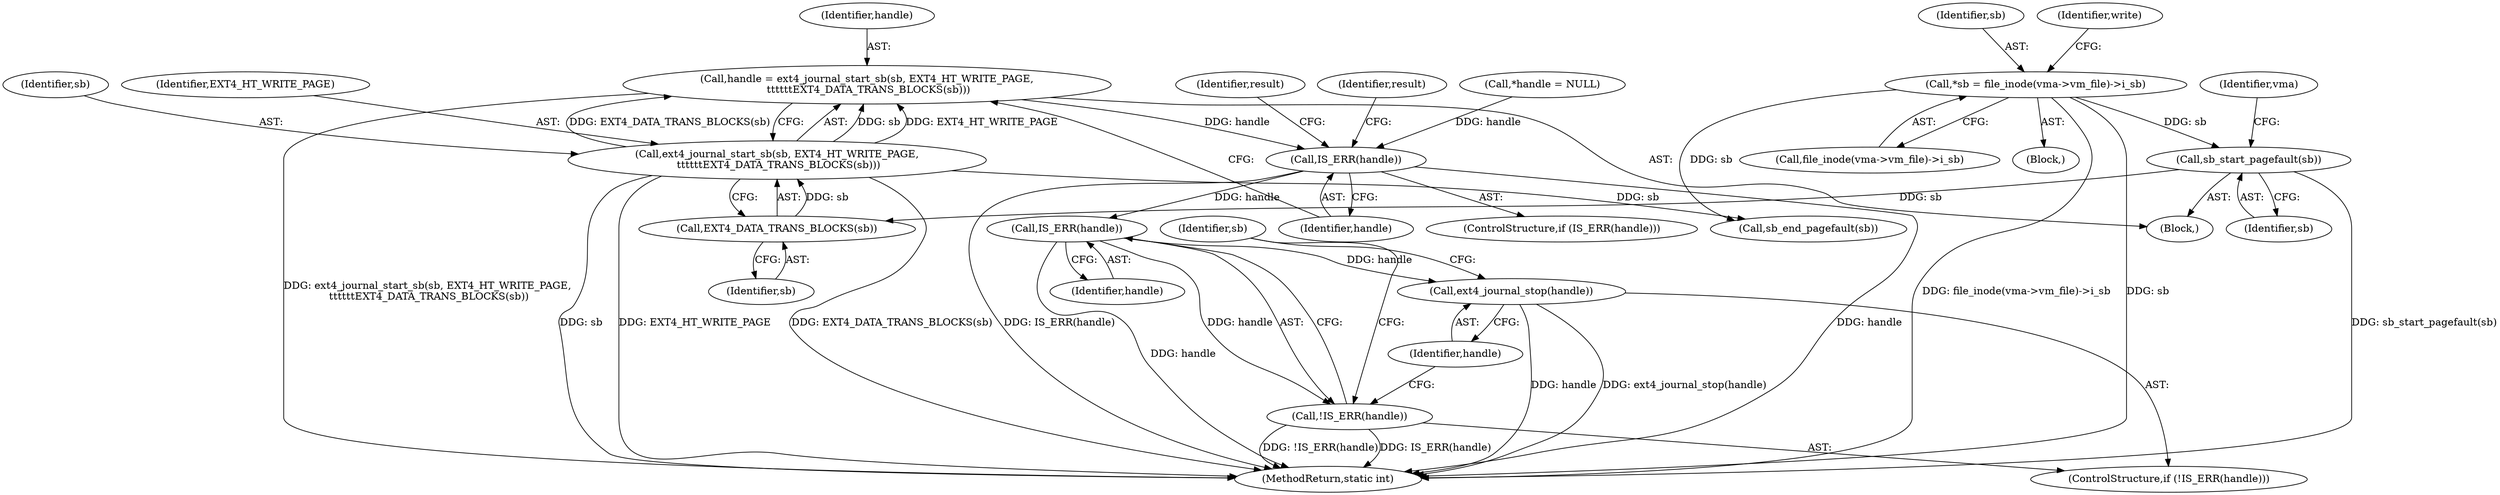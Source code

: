 digraph "0_linux_ea3d7209ca01da209cda6f0dea8be9cc4b7a933b_2@pointer" {
"1000135" [label="(Call,handle = ext4_journal_start_sb(sb, EXT4_HT_WRITE_PAGE,\n \t\t\t\t\t\tEXT4_DATA_TRANS_BLOCKS(sb)))"];
"1000137" [label="(Call,ext4_journal_start_sb(sb, EXT4_HT_WRITE_PAGE,\n \t\t\t\t\t\tEXT4_DATA_TRANS_BLOCKS(sb)))"];
"1000140" [label="(Call,EXT4_DATA_TRANS_BLOCKS(sb))"];
"1000129" [label="(Call,sb_start_pagefault(sb))"];
"1000110" [label="(Call,*sb = file_inode(vma->vm_file)->i_sb)"];
"1000143" [label="(Call,IS_ERR(handle))"];
"1000161" [label="(Call,IS_ERR(handle))"];
"1000160" [label="(Call,!IS_ERR(handle))"];
"1000163" [label="(Call,ext4_journal_stop(handle))"];
"1000128" [label="(Block,)"];
"1000135" [label="(Call,handle = ext4_journal_start_sb(sb, EXT4_HT_WRITE_PAGE,\n \t\t\t\t\t\tEXT4_DATA_TRANS_BLOCKS(sb)))"];
"1000142" [label="(ControlStructure,if (IS_ERR(handle)))"];
"1000138" [label="(Identifier,sb)"];
"1000110" [label="(Call,*sb = file_inode(vma->vm_file)->i_sb)"];
"1000112" [label="(Call,file_inode(vma->vm_file)->i_sb)"];
"1000163" [label="(Call,ext4_journal_stop(handle))"];
"1000169" [label="(MethodReturn,static int)"];
"1000139" [label="(Identifier,EXT4_HT_WRITE_PAGE)"];
"1000120" [label="(Identifier,write)"];
"1000166" [label="(Identifier,sb)"];
"1000159" [label="(ControlStructure,if (!IS_ERR(handle)))"];
"1000140" [label="(Call,EXT4_DATA_TRANS_BLOCKS(sb))"];
"1000162" [label="(Identifier,handle)"];
"1000161" [label="(Call,IS_ERR(handle))"];
"1000144" [label="(Identifier,handle)"];
"1000143" [label="(Call,IS_ERR(handle))"];
"1000150" [label="(Identifier,result)"];
"1000160" [label="(Call,!IS_ERR(handle))"];
"1000137" [label="(Call,ext4_journal_start_sb(sb, EXT4_HT_WRITE_PAGE,\n \t\t\t\t\t\tEXT4_DATA_TRANS_BLOCKS(sb)))"];
"1000164" [label="(Identifier,handle)"];
"1000165" [label="(Call,sb_end_pagefault(sb))"];
"1000146" [label="(Identifier,result)"];
"1000141" [label="(Identifier,sb)"];
"1000106" [label="(Call,*handle = NULL)"];
"1000133" [label="(Identifier,vma)"];
"1000103" [label="(Block,)"];
"1000136" [label="(Identifier,handle)"];
"1000130" [label="(Identifier,sb)"];
"1000129" [label="(Call,sb_start_pagefault(sb))"];
"1000111" [label="(Identifier,sb)"];
"1000135" -> "1000128"  [label="AST: "];
"1000135" -> "1000137"  [label="CFG: "];
"1000136" -> "1000135"  [label="AST: "];
"1000137" -> "1000135"  [label="AST: "];
"1000144" -> "1000135"  [label="CFG: "];
"1000135" -> "1000169"  [label="DDG: ext4_journal_start_sb(sb, EXT4_HT_WRITE_PAGE,\n \t\t\t\t\t\tEXT4_DATA_TRANS_BLOCKS(sb))"];
"1000137" -> "1000135"  [label="DDG: sb"];
"1000137" -> "1000135"  [label="DDG: EXT4_HT_WRITE_PAGE"];
"1000137" -> "1000135"  [label="DDG: EXT4_DATA_TRANS_BLOCKS(sb)"];
"1000135" -> "1000143"  [label="DDG: handle"];
"1000137" -> "1000140"  [label="CFG: "];
"1000138" -> "1000137"  [label="AST: "];
"1000139" -> "1000137"  [label="AST: "];
"1000140" -> "1000137"  [label="AST: "];
"1000137" -> "1000169"  [label="DDG: sb"];
"1000137" -> "1000169"  [label="DDG: EXT4_HT_WRITE_PAGE"];
"1000137" -> "1000169"  [label="DDG: EXT4_DATA_TRANS_BLOCKS(sb)"];
"1000140" -> "1000137"  [label="DDG: sb"];
"1000137" -> "1000165"  [label="DDG: sb"];
"1000140" -> "1000141"  [label="CFG: "];
"1000141" -> "1000140"  [label="AST: "];
"1000129" -> "1000140"  [label="DDG: sb"];
"1000129" -> "1000128"  [label="AST: "];
"1000129" -> "1000130"  [label="CFG: "];
"1000130" -> "1000129"  [label="AST: "];
"1000133" -> "1000129"  [label="CFG: "];
"1000129" -> "1000169"  [label="DDG: sb_start_pagefault(sb)"];
"1000110" -> "1000129"  [label="DDG: sb"];
"1000110" -> "1000103"  [label="AST: "];
"1000110" -> "1000112"  [label="CFG: "];
"1000111" -> "1000110"  [label="AST: "];
"1000112" -> "1000110"  [label="AST: "];
"1000120" -> "1000110"  [label="CFG: "];
"1000110" -> "1000169"  [label="DDG: file_inode(vma->vm_file)->i_sb"];
"1000110" -> "1000169"  [label="DDG: sb"];
"1000110" -> "1000165"  [label="DDG: sb"];
"1000143" -> "1000142"  [label="AST: "];
"1000143" -> "1000144"  [label="CFG: "];
"1000144" -> "1000143"  [label="AST: "];
"1000146" -> "1000143"  [label="CFG: "];
"1000150" -> "1000143"  [label="CFG: "];
"1000143" -> "1000169"  [label="DDG: handle"];
"1000143" -> "1000169"  [label="DDG: IS_ERR(handle)"];
"1000106" -> "1000143"  [label="DDG: handle"];
"1000143" -> "1000161"  [label="DDG: handle"];
"1000161" -> "1000160"  [label="AST: "];
"1000161" -> "1000162"  [label="CFG: "];
"1000162" -> "1000161"  [label="AST: "];
"1000160" -> "1000161"  [label="CFG: "];
"1000161" -> "1000169"  [label="DDG: handle"];
"1000161" -> "1000160"  [label="DDG: handle"];
"1000161" -> "1000163"  [label="DDG: handle"];
"1000160" -> "1000159"  [label="AST: "];
"1000164" -> "1000160"  [label="CFG: "];
"1000166" -> "1000160"  [label="CFG: "];
"1000160" -> "1000169"  [label="DDG: !IS_ERR(handle)"];
"1000160" -> "1000169"  [label="DDG: IS_ERR(handle)"];
"1000163" -> "1000159"  [label="AST: "];
"1000163" -> "1000164"  [label="CFG: "];
"1000164" -> "1000163"  [label="AST: "];
"1000166" -> "1000163"  [label="CFG: "];
"1000163" -> "1000169"  [label="DDG: handle"];
"1000163" -> "1000169"  [label="DDG: ext4_journal_stop(handle)"];
}
